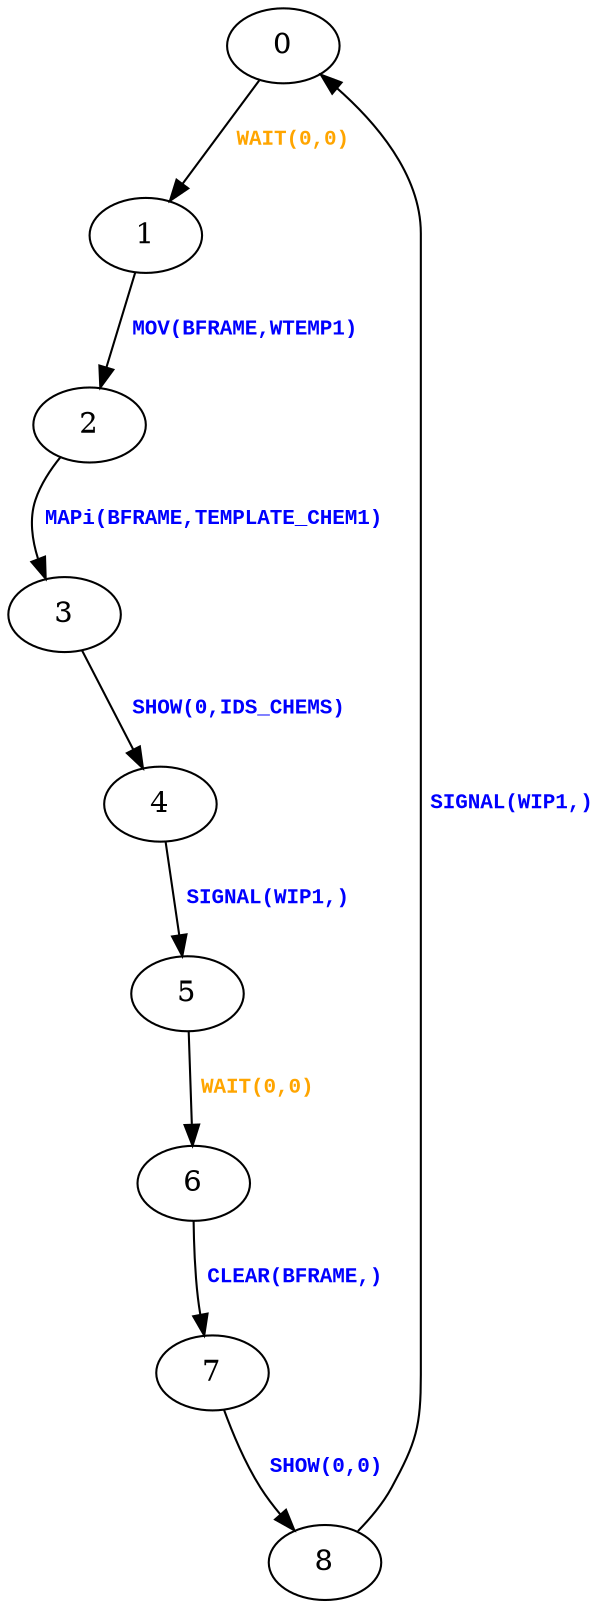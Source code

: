 digraph {
 node [shape=oval];
"0" -> "1"[fontcolor=orange, label=< <table border="0"><tr><td><font face="Courier New" point-size="10"><b>WAIT(0,0)<br align="left"/></b></font></td></tr>
</table>>];
"1" -> "2"[fontcolor=blue, label=< <table border="0"><tr><td><font face="Courier New" point-size="10"><b>MOV(BFRAME,WTEMP1)<br align="left"/></b></font></td></tr>
</table>>];
"2" -> "3"[fontcolor=blue, label=< <table border="0"><tr><td><font face="Courier New" point-size="10"><b>MAPi(BFRAME,TEMPLATE_CHEM1)<br align="left"/></b></font></td></tr>
</table>>];
"3" -> "4"[fontcolor=blue, label=< <table border="0"><tr><td><font face="Courier New" point-size="10"><b>SHOW(0,IDS_CHEMS)<br align="left"/></b></font></td></tr>
</table>>];
"4" -> "5"[fontcolor=blue, label=< <table border="0"><tr><td><font face="Courier New" point-size="10"><b>SIGNAL(WIP1,)<br align="left"/></b></font></td></tr>
</table>>];
"5" -> "6"[fontcolor=orange, label=< <table border="0"><tr><td><font face="Courier New" point-size="10"><b>WAIT(0,0)<br align="left"/></b></font></td></tr>
</table>>];
"6" -> "7"[fontcolor=blue, label=< <table border="0"><tr><td><font face="Courier New" point-size="10"><b>CLEAR(BFRAME,)<br align="left"/></b></font></td></tr>
</table>>];
"7" -> "8"[fontcolor=blue, label=< <table border="0"><tr><td><font face="Courier New" point-size="10"><b>SHOW(0,0)<br align="left"/></b></font></td></tr>
</table>>];
"8" -> "0"[fontcolor=blue, label=< <table border="0"><tr><td><font face="Courier New" point-size="10"><b>SIGNAL(WIP1,)<br align="left"/></b></font></td></tr>
</table>>];
}

